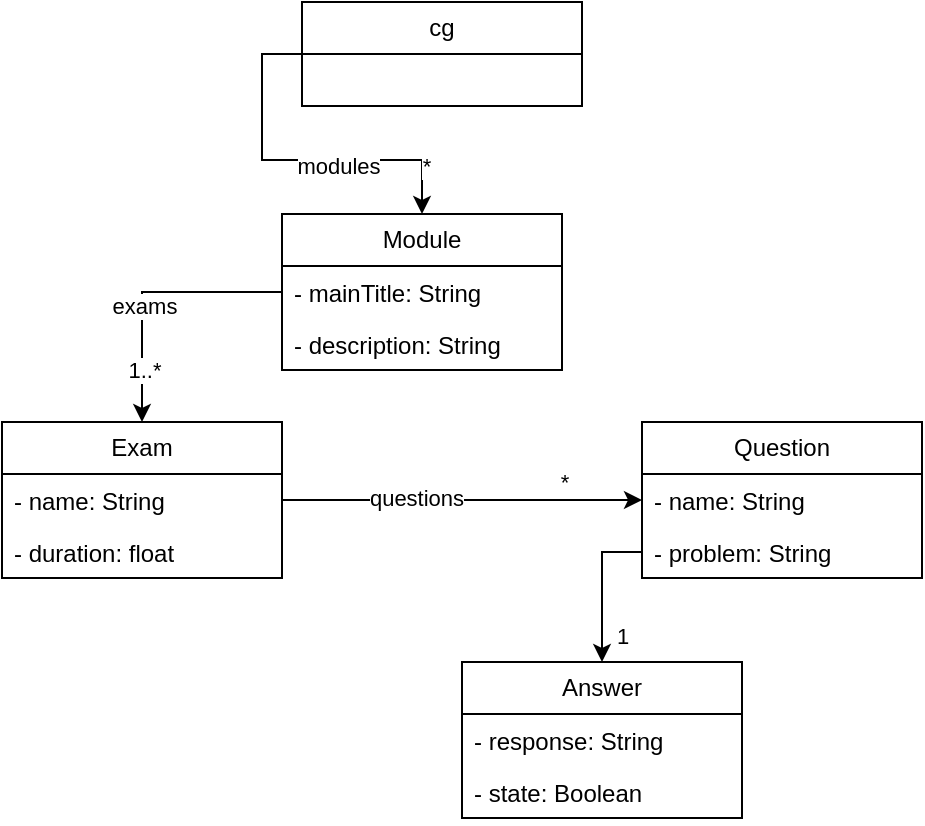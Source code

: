 <mxfile version="21.1.2" type="device">
  <diagram name="Page-1" id="oO1J3NIqPCwJ1AMKJyNF">
    <mxGraphModel dx="954" dy="613" grid="1" gridSize="10" guides="1" tooltips="1" connect="1" arrows="1" fold="1" page="1" pageScale="1" pageWidth="850" pageHeight="1100" math="0" shadow="0">
      <root>
        <mxCell id="0" />
        <mxCell id="1" parent="0" />
        <mxCell id="0h8M9rGGuCczSI_iymg6-1" value="Module" style="swimlane;fontStyle=0;childLayout=stackLayout;horizontal=1;startSize=26;fillColor=none;horizontalStack=0;resizeParent=1;resizeParentMax=0;resizeLast=0;collapsible=1;marginBottom=0;whiteSpace=wrap;html=1;" vertex="1" parent="1">
          <mxGeometry x="290" y="306" width="140" height="78" as="geometry" />
        </mxCell>
        <mxCell id="0h8M9rGGuCczSI_iymg6-2" value="- mainTitle: String" style="text;strokeColor=none;fillColor=none;align=left;verticalAlign=top;spacingLeft=4;spacingRight=4;overflow=hidden;rotatable=0;points=[[0,0.5],[1,0.5]];portConstraint=eastwest;whiteSpace=wrap;html=1;" vertex="1" parent="0h8M9rGGuCczSI_iymg6-1">
          <mxGeometry y="26" width="140" height="26" as="geometry" />
        </mxCell>
        <mxCell id="0h8M9rGGuCczSI_iymg6-15" value="- description: String" style="text;strokeColor=none;fillColor=none;align=left;verticalAlign=top;spacingLeft=4;spacingRight=4;overflow=hidden;rotatable=0;points=[[0,0.5],[1,0.5]];portConstraint=eastwest;whiteSpace=wrap;html=1;" vertex="1" parent="0h8M9rGGuCczSI_iymg6-1">
          <mxGeometry y="52" width="140" height="26" as="geometry" />
        </mxCell>
        <mxCell id="0h8M9rGGuCczSI_iymg6-37" style="edgeStyle=orthogonalEdgeStyle;rounded=0;orthogonalLoop=1;jettySize=auto;html=1;exitX=0;exitY=0.5;exitDx=0;exitDy=0;entryX=0.5;entryY=0;entryDx=0;entryDy=0;" edge="1" parent="1" source="0h8M9rGGuCczSI_iymg6-9" target="0h8M9rGGuCczSI_iymg6-1">
          <mxGeometry relative="1" as="geometry" />
        </mxCell>
        <mxCell id="0h8M9rGGuCczSI_iymg6-38" value="*" style="edgeLabel;html=1;align=center;verticalAlign=middle;resizable=0;points=[];" vertex="1" connectable="0" parent="0h8M9rGGuCczSI_iymg6-37">
          <mxGeometry x="0.721" y="2" relative="1" as="geometry">
            <mxPoint y="1" as="offset" />
          </mxGeometry>
        </mxCell>
        <mxCell id="0h8M9rGGuCczSI_iymg6-42" value="modules" style="edgeLabel;html=1;align=center;verticalAlign=middle;resizable=0;points=[];" vertex="1" connectable="0" parent="0h8M9rGGuCczSI_iymg6-37">
          <mxGeometry x="0.236" y="-2" relative="1" as="geometry">
            <mxPoint y="1" as="offset" />
          </mxGeometry>
        </mxCell>
        <mxCell id="0h8M9rGGuCczSI_iymg6-9" value="cg" style="swimlane;fontStyle=0;childLayout=stackLayout;horizontal=1;startSize=26;fillColor=none;horizontalStack=0;resizeParent=1;resizeParentMax=0;resizeLast=0;collapsible=1;marginBottom=0;whiteSpace=wrap;html=1;" vertex="1" parent="1">
          <mxGeometry x="300" y="200" width="140" height="52" as="geometry" />
        </mxCell>
        <mxCell id="0h8M9rGGuCczSI_iymg6-17" value="Exam" style="swimlane;fontStyle=0;childLayout=stackLayout;horizontal=1;startSize=26;fillColor=none;horizontalStack=0;resizeParent=1;resizeParentMax=0;resizeLast=0;collapsible=1;marginBottom=0;whiteSpace=wrap;html=1;" vertex="1" parent="1">
          <mxGeometry x="150" y="410" width="140" height="78" as="geometry" />
        </mxCell>
        <mxCell id="0h8M9rGGuCczSI_iymg6-18" value="- name: String" style="text;strokeColor=none;fillColor=none;align=left;verticalAlign=top;spacingLeft=4;spacingRight=4;overflow=hidden;rotatable=0;points=[[0,0.5],[1,0.5]];portConstraint=eastwest;whiteSpace=wrap;html=1;" vertex="1" parent="0h8M9rGGuCczSI_iymg6-17">
          <mxGeometry y="26" width="140" height="26" as="geometry" />
        </mxCell>
        <mxCell id="0h8M9rGGuCczSI_iymg6-19" value="- duration: float" style="text;strokeColor=none;fillColor=none;align=left;verticalAlign=top;spacingLeft=4;spacingRight=4;overflow=hidden;rotatable=0;points=[[0,0.5],[1,0.5]];portConstraint=eastwest;whiteSpace=wrap;html=1;" vertex="1" parent="0h8M9rGGuCczSI_iymg6-17">
          <mxGeometry y="52" width="140" height="26" as="geometry" />
        </mxCell>
        <mxCell id="0h8M9rGGuCczSI_iymg6-21" value="Question" style="swimlane;fontStyle=0;childLayout=stackLayout;horizontal=1;startSize=26;fillColor=none;horizontalStack=0;resizeParent=1;resizeParentMax=0;resizeLast=0;collapsible=1;marginBottom=0;whiteSpace=wrap;html=1;" vertex="1" parent="1">
          <mxGeometry x="470" y="410" width="140" height="78" as="geometry" />
        </mxCell>
        <mxCell id="0h8M9rGGuCczSI_iymg6-22" value="- name: String" style="text;strokeColor=none;fillColor=none;align=left;verticalAlign=top;spacingLeft=4;spacingRight=4;overflow=hidden;rotatable=0;points=[[0,0.5],[1,0.5]];portConstraint=eastwest;whiteSpace=wrap;html=1;" vertex="1" parent="0h8M9rGGuCczSI_iymg6-21">
          <mxGeometry y="26" width="140" height="26" as="geometry" />
        </mxCell>
        <mxCell id="0h8M9rGGuCczSI_iymg6-23" value="- problem: String" style="text;strokeColor=none;fillColor=none;align=left;verticalAlign=top;spacingLeft=4;spacingRight=4;overflow=hidden;rotatable=0;points=[[0,0.5],[1,0.5]];portConstraint=eastwest;whiteSpace=wrap;html=1;" vertex="1" parent="0h8M9rGGuCczSI_iymg6-21">
          <mxGeometry y="52" width="140" height="26" as="geometry" />
        </mxCell>
        <mxCell id="0h8M9rGGuCczSI_iymg6-25" value="Answer" style="swimlane;fontStyle=0;childLayout=stackLayout;horizontal=1;startSize=26;fillColor=none;horizontalStack=0;resizeParent=1;resizeParentMax=0;resizeLast=0;collapsible=1;marginBottom=0;whiteSpace=wrap;html=1;" vertex="1" parent="1">
          <mxGeometry x="380" y="530" width="140" height="78" as="geometry" />
        </mxCell>
        <mxCell id="0h8M9rGGuCczSI_iymg6-26" value="- response: String&amp;nbsp;" style="text;strokeColor=none;fillColor=none;align=left;verticalAlign=top;spacingLeft=4;spacingRight=4;overflow=hidden;rotatable=0;points=[[0,0.5],[1,0.5]];portConstraint=eastwest;whiteSpace=wrap;html=1;" vertex="1" parent="0h8M9rGGuCczSI_iymg6-25">
          <mxGeometry y="26" width="140" height="26" as="geometry" />
        </mxCell>
        <mxCell id="0h8M9rGGuCczSI_iymg6-28" value="- state: Boolean" style="text;strokeColor=none;fillColor=none;align=left;verticalAlign=top;spacingLeft=4;spacingRight=4;overflow=hidden;rotatable=0;points=[[0,0.5],[1,0.5]];portConstraint=eastwest;whiteSpace=wrap;html=1;" vertex="1" parent="0h8M9rGGuCczSI_iymg6-25">
          <mxGeometry y="52" width="140" height="26" as="geometry" />
        </mxCell>
        <mxCell id="0h8M9rGGuCczSI_iymg6-39" style="edgeStyle=orthogonalEdgeStyle;rounded=0;orthogonalLoop=1;jettySize=auto;html=1;exitX=0;exitY=0.5;exitDx=0;exitDy=0;entryX=0.5;entryY=0;entryDx=0;entryDy=0;" edge="1" parent="1" source="0h8M9rGGuCczSI_iymg6-2" target="0h8M9rGGuCczSI_iymg6-17">
          <mxGeometry relative="1" as="geometry" />
        </mxCell>
        <mxCell id="0h8M9rGGuCczSI_iymg6-40" value="1..*" style="edgeLabel;html=1;align=center;verticalAlign=middle;resizable=0;points=[];" vertex="1" connectable="0" parent="0h8M9rGGuCczSI_iymg6-39">
          <mxGeometry x="0.591" y="1" relative="1" as="geometry">
            <mxPoint y="1" as="offset" />
          </mxGeometry>
        </mxCell>
        <mxCell id="0h8M9rGGuCczSI_iymg6-41" value="exams" style="edgeLabel;html=1;align=center;verticalAlign=middle;resizable=0;points=[];" vertex="1" connectable="0" parent="0h8M9rGGuCczSI_iymg6-39">
          <mxGeometry x="0.116" y="1" relative="1" as="geometry">
            <mxPoint y="1" as="offset" />
          </mxGeometry>
        </mxCell>
        <mxCell id="0h8M9rGGuCczSI_iymg6-44" style="edgeStyle=orthogonalEdgeStyle;rounded=0;orthogonalLoop=1;jettySize=auto;html=1;exitX=1;exitY=0.5;exitDx=0;exitDy=0;entryX=0;entryY=0.5;entryDx=0;entryDy=0;" edge="1" parent="1" source="0h8M9rGGuCczSI_iymg6-18" target="0h8M9rGGuCczSI_iymg6-22">
          <mxGeometry relative="1" as="geometry" />
        </mxCell>
        <mxCell id="0h8M9rGGuCczSI_iymg6-45" value="*" style="edgeLabel;html=1;align=center;verticalAlign=middle;resizable=0;points=[];" vertex="1" connectable="0" parent="0h8M9rGGuCczSI_iymg6-44">
          <mxGeometry x="0.56" relative="1" as="geometry">
            <mxPoint y="-9" as="offset" />
          </mxGeometry>
        </mxCell>
        <mxCell id="0h8M9rGGuCczSI_iymg6-46" value="questions" style="edgeLabel;html=1;align=center;verticalAlign=middle;resizable=0;points=[];" vertex="1" connectable="0" parent="0h8M9rGGuCczSI_iymg6-44">
          <mxGeometry x="-0.26" y="2" relative="1" as="geometry">
            <mxPoint y="1" as="offset" />
          </mxGeometry>
        </mxCell>
        <mxCell id="0h8M9rGGuCczSI_iymg6-50" style="edgeStyle=orthogonalEdgeStyle;rounded=0;orthogonalLoop=1;jettySize=auto;html=1;exitX=0;exitY=0.5;exitDx=0;exitDy=0;entryX=0.5;entryY=0;entryDx=0;entryDy=0;" edge="1" parent="1" source="0h8M9rGGuCczSI_iymg6-23" target="0h8M9rGGuCczSI_iymg6-25">
          <mxGeometry relative="1" as="geometry" />
        </mxCell>
        <mxCell id="0h8M9rGGuCczSI_iymg6-51" value="1" style="edgeLabel;html=1;align=center;verticalAlign=middle;resizable=0;points=[];" vertex="1" connectable="0" parent="0h8M9rGGuCczSI_iymg6-50">
          <mxGeometry x="0.514" y="1" relative="1" as="geometry">
            <mxPoint x="9" y="5" as="offset" />
          </mxGeometry>
        </mxCell>
      </root>
    </mxGraphModel>
  </diagram>
</mxfile>

